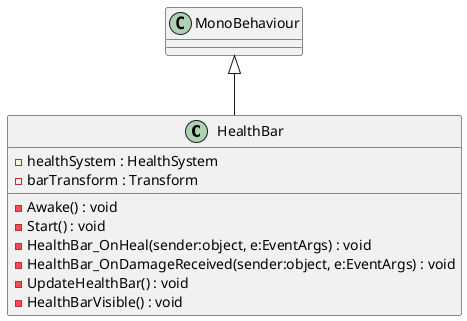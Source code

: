 @startuml
class HealthBar {
    - healthSystem : HealthSystem
    - barTransform : Transform
    - Awake() : void
    - Start() : void
    - HealthBar_OnHeal(sender:object, e:EventArgs) : void
    - HealthBar_OnDamageReceived(sender:object, e:EventArgs) : void
    - UpdateHealthBar() : void
    - HealthBarVisible() : void
}
MonoBehaviour <|-- HealthBar
@enduml
